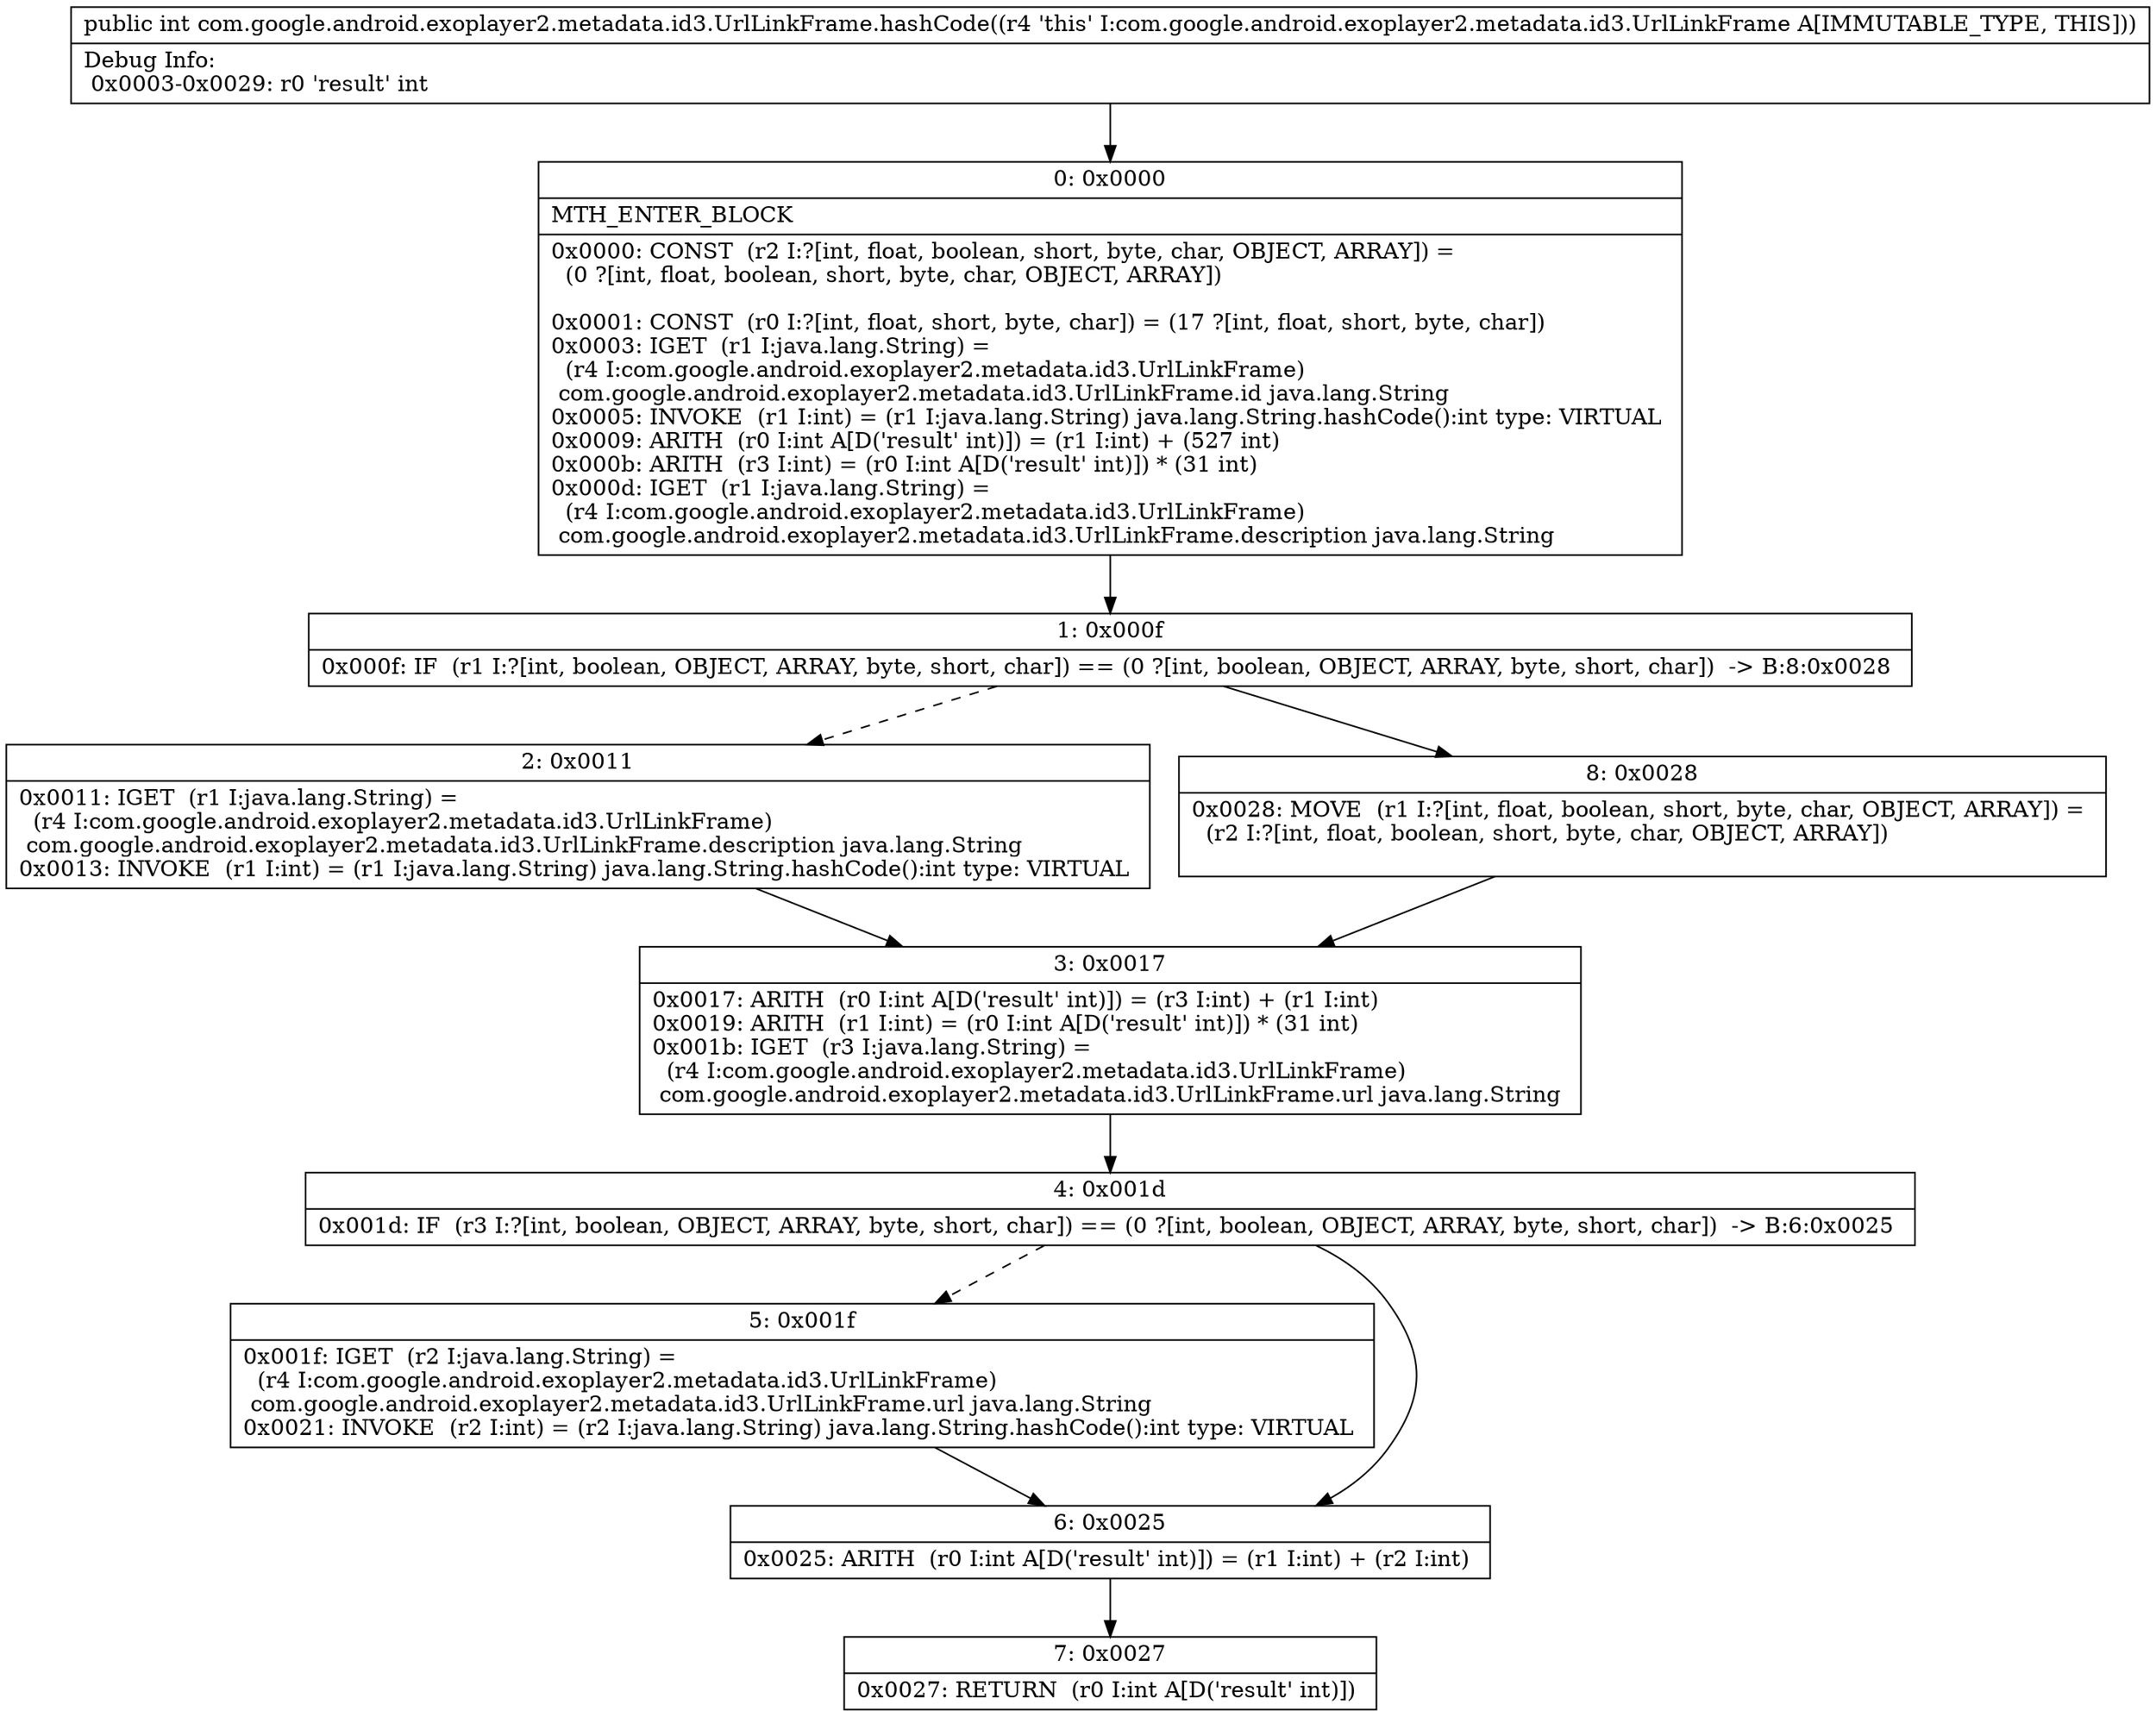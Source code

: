 digraph "CFG forcom.google.android.exoplayer2.metadata.id3.UrlLinkFrame.hashCode()I" {
Node_0 [shape=record,label="{0\:\ 0x0000|MTH_ENTER_BLOCK\l|0x0000: CONST  (r2 I:?[int, float, boolean, short, byte, char, OBJECT, ARRAY]) = \l  (0 ?[int, float, boolean, short, byte, char, OBJECT, ARRAY])\l \l0x0001: CONST  (r0 I:?[int, float, short, byte, char]) = (17 ?[int, float, short, byte, char]) \l0x0003: IGET  (r1 I:java.lang.String) = \l  (r4 I:com.google.android.exoplayer2.metadata.id3.UrlLinkFrame)\l com.google.android.exoplayer2.metadata.id3.UrlLinkFrame.id java.lang.String \l0x0005: INVOKE  (r1 I:int) = (r1 I:java.lang.String) java.lang.String.hashCode():int type: VIRTUAL \l0x0009: ARITH  (r0 I:int A[D('result' int)]) = (r1 I:int) + (527 int) \l0x000b: ARITH  (r3 I:int) = (r0 I:int A[D('result' int)]) * (31 int) \l0x000d: IGET  (r1 I:java.lang.String) = \l  (r4 I:com.google.android.exoplayer2.metadata.id3.UrlLinkFrame)\l com.google.android.exoplayer2.metadata.id3.UrlLinkFrame.description java.lang.String \l}"];
Node_1 [shape=record,label="{1\:\ 0x000f|0x000f: IF  (r1 I:?[int, boolean, OBJECT, ARRAY, byte, short, char]) == (0 ?[int, boolean, OBJECT, ARRAY, byte, short, char])  \-\> B:8:0x0028 \l}"];
Node_2 [shape=record,label="{2\:\ 0x0011|0x0011: IGET  (r1 I:java.lang.String) = \l  (r4 I:com.google.android.exoplayer2.metadata.id3.UrlLinkFrame)\l com.google.android.exoplayer2.metadata.id3.UrlLinkFrame.description java.lang.String \l0x0013: INVOKE  (r1 I:int) = (r1 I:java.lang.String) java.lang.String.hashCode():int type: VIRTUAL \l}"];
Node_3 [shape=record,label="{3\:\ 0x0017|0x0017: ARITH  (r0 I:int A[D('result' int)]) = (r3 I:int) + (r1 I:int) \l0x0019: ARITH  (r1 I:int) = (r0 I:int A[D('result' int)]) * (31 int) \l0x001b: IGET  (r3 I:java.lang.String) = \l  (r4 I:com.google.android.exoplayer2.metadata.id3.UrlLinkFrame)\l com.google.android.exoplayer2.metadata.id3.UrlLinkFrame.url java.lang.String \l}"];
Node_4 [shape=record,label="{4\:\ 0x001d|0x001d: IF  (r3 I:?[int, boolean, OBJECT, ARRAY, byte, short, char]) == (0 ?[int, boolean, OBJECT, ARRAY, byte, short, char])  \-\> B:6:0x0025 \l}"];
Node_5 [shape=record,label="{5\:\ 0x001f|0x001f: IGET  (r2 I:java.lang.String) = \l  (r4 I:com.google.android.exoplayer2.metadata.id3.UrlLinkFrame)\l com.google.android.exoplayer2.metadata.id3.UrlLinkFrame.url java.lang.String \l0x0021: INVOKE  (r2 I:int) = (r2 I:java.lang.String) java.lang.String.hashCode():int type: VIRTUAL \l}"];
Node_6 [shape=record,label="{6\:\ 0x0025|0x0025: ARITH  (r0 I:int A[D('result' int)]) = (r1 I:int) + (r2 I:int) \l}"];
Node_7 [shape=record,label="{7\:\ 0x0027|0x0027: RETURN  (r0 I:int A[D('result' int)]) \l}"];
Node_8 [shape=record,label="{8\:\ 0x0028|0x0028: MOVE  (r1 I:?[int, float, boolean, short, byte, char, OBJECT, ARRAY]) = \l  (r2 I:?[int, float, boolean, short, byte, char, OBJECT, ARRAY])\l \l}"];
MethodNode[shape=record,label="{public int com.google.android.exoplayer2.metadata.id3.UrlLinkFrame.hashCode((r4 'this' I:com.google.android.exoplayer2.metadata.id3.UrlLinkFrame A[IMMUTABLE_TYPE, THIS]))  | Debug Info:\l  0x0003\-0x0029: r0 'result' int\l}"];
MethodNode -> Node_0;
Node_0 -> Node_1;
Node_1 -> Node_2[style=dashed];
Node_1 -> Node_8;
Node_2 -> Node_3;
Node_3 -> Node_4;
Node_4 -> Node_5[style=dashed];
Node_4 -> Node_6;
Node_5 -> Node_6;
Node_6 -> Node_7;
Node_8 -> Node_3;
}

